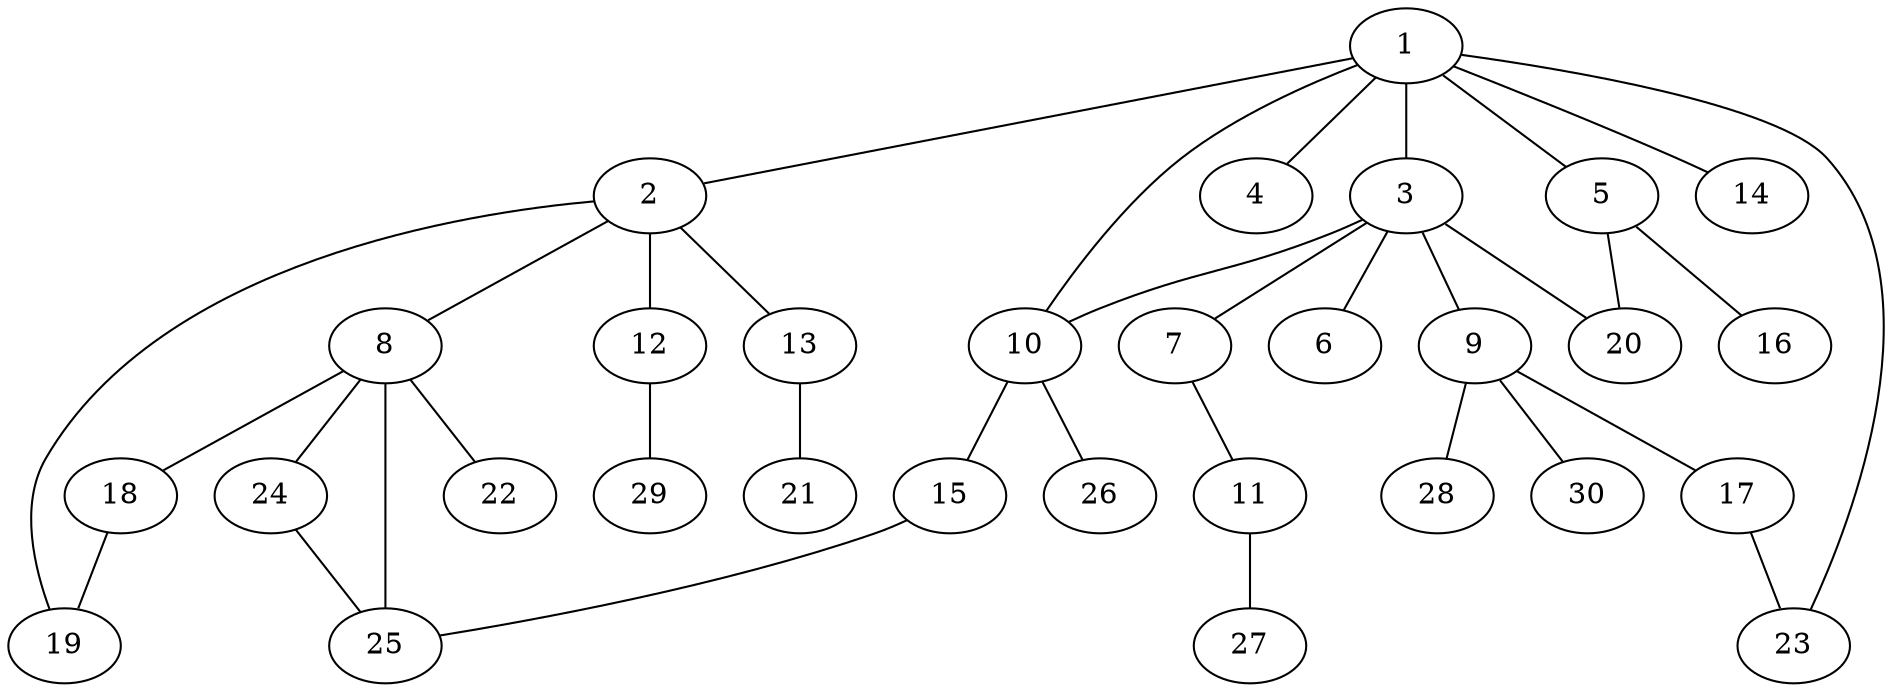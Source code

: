 graph graphname {1--2
1--3
1--4
1--5
1--10
1--14
1--23
2--8
2--12
2--13
2--19
3--6
3--7
3--9
3--10
3--20
5--16
5--20
7--11
8--18
8--22
8--24
8--25
9--17
9--28
9--30
10--15
10--26
11--27
12--29
13--21
15--25
17--23
18--19
24--25
}